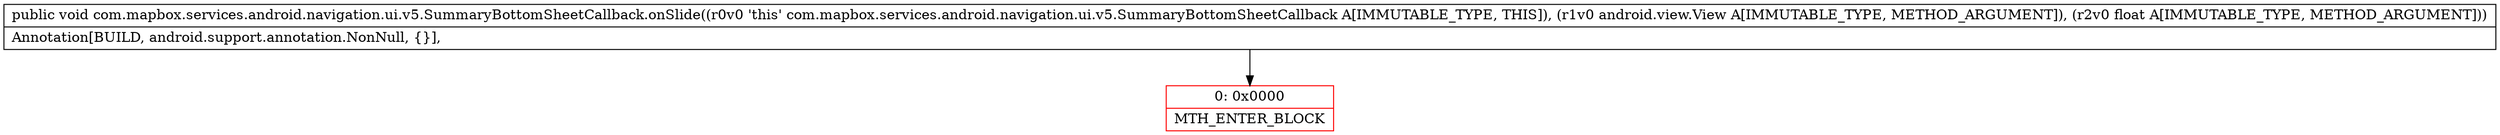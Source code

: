 digraph "CFG forcom.mapbox.services.android.navigation.ui.v5.SummaryBottomSheetCallback.onSlide(Landroid\/view\/View;F)V" {
subgraph cluster_Region_1639192445 {
label = "R(0)";
node [shape=record,color=blue];
}
Node_0 [shape=record,color=red,label="{0\:\ 0x0000|MTH_ENTER_BLOCK\l}"];
MethodNode[shape=record,label="{public void com.mapbox.services.android.navigation.ui.v5.SummaryBottomSheetCallback.onSlide((r0v0 'this' com.mapbox.services.android.navigation.ui.v5.SummaryBottomSheetCallback A[IMMUTABLE_TYPE, THIS]), (r1v0 android.view.View A[IMMUTABLE_TYPE, METHOD_ARGUMENT]), (r2v0 float A[IMMUTABLE_TYPE, METHOD_ARGUMENT]))  | Annotation[BUILD, android.support.annotation.NonNull, \{\}], \l}"];
MethodNode -> Node_0;
}

